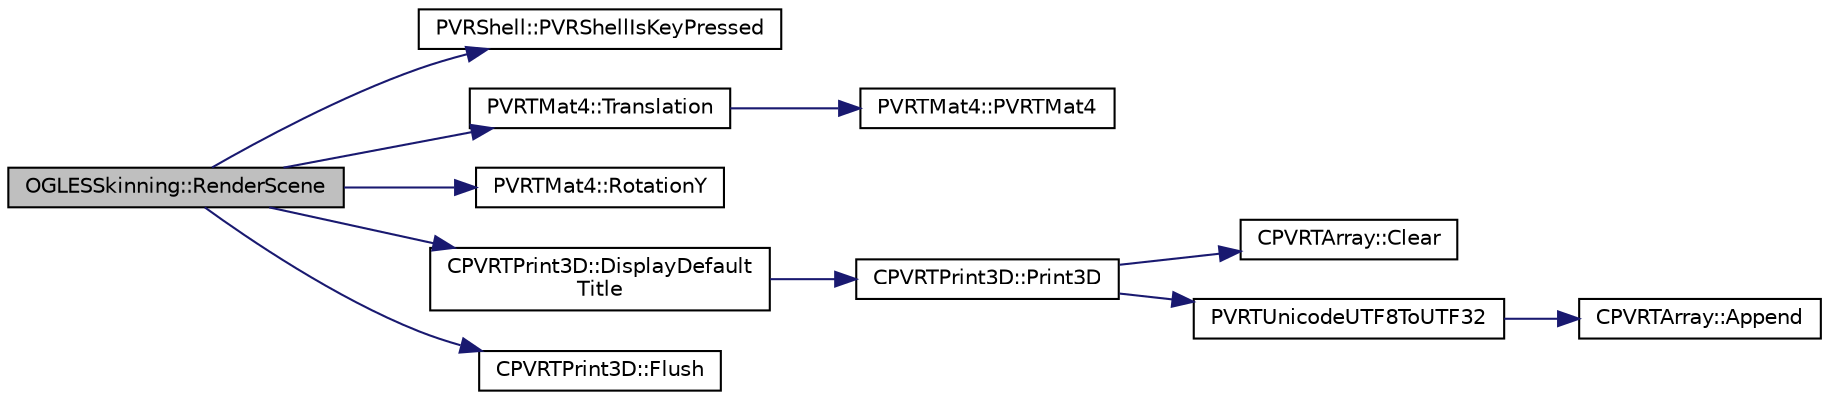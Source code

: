 digraph "OGLESSkinning::RenderScene"
{
  edge [fontname="Helvetica",fontsize="10",labelfontname="Helvetica",labelfontsize="10"];
  node [fontname="Helvetica",fontsize="10",shape=record];
  rankdir="LR";
  Node1 [label="OGLESSkinning::RenderScene",height=0.2,width=0.4,color="black", fillcolor="grey75", style="filled", fontcolor="black"];
  Node1 -> Node2 [color="midnightblue",fontsize="10",style="solid",fontname="Helvetica"];
  Node2 [label="PVRShell::PVRShellIsKeyPressed",height=0.2,width=0.4,color="black", fillcolor="white", style="filled",URL="$class_p_v_r_shell.html#a3771f847321dbc7aa5a9d8647c49b38b",tooltip="Check if a key was pressed. "];
  Node1 -> Node3 [color="midnightblue",fontsize="10",style="solid",fontname="Helvetica"];
  Node3 [label="PVRTMat4::Translation",height=0.2,width=0.4,color="black", fillcolor="white", style="filled",URL="$struct_p_v_r_t_mat4.html#ac8394275725110b7ad5f14d05fd4d1fe",tooltip="Calculates a 4x4 matrix corresponding to a transformation of tx, ty and tz distance in each axis..."];
  Node3 -> Node4 [color="midnightblue",fontsize="10",style="solid",fontname="Helvetica"];
  Node4 [label="PVRTMat4::PVRTMat4",height=0.2,width=0.4,color="black", fillcolor="white", style="filled",URL="$struct_p_v_r_t_mat4.html#a92e508e35266fed4b96b2e26249ecb06",tooltip="Blank constructor. "];
  Node1 -> Node5 [color="midnightblue",fontsize="10",style="solid",fontname="Helvetica"];
  Node5 [label="PVRTMat4::RotationY",height=0.2,width=0.4,color="black", fillcolor="white", style="filled",URL="$struct_p_v_r_t_mat4.html#ae963b3a45f031ed3eb6c56f4ce9e5426",tooltip="Calculates a matrix corresponding to a rotation of angle degrees about the Y axis. "];
  Node1 -> Node6 [color="midnightblue",fontsize="10",style="solid",fontname="Helvetica"];
  Node6 [label="CPVRTPrint3D::DisplayDefault\lTitle",height=0.2,width=0.4,color="black", fillcolor="white", style="filled",URL="$class_c_p_v_r_t_print3_d.html#a2bccb1ef64d69a433696094987799d79",tooltip="Creates a default title with predefined position and colours. It displays as well company logos when ..."];
  Node6 -> Node7 [color="midnightblue",fontsize="10",style="solid",fontname="Helvetica"];
  Node7 [label="CPVRTPrint3D::Print3D",height=0.2,width=0.4,color="black", fillcolor="white", style="filled",URL="$class_c_p_v_r_t_print3_d.html#afd98a5ba4e3f9183ceb615566a64f843",tooltip="Display 3D text on screen. CPVRTPrint3D::SetTextures(...) must have been called beforehand. This function accepts formatting in the printf way. "];
  Node7 -> Node8 [color="midnightblue",fontsize="10",style="solid",fontname="Helvetica"];
  Node8 [label="CPVRTArray::Clear",height=0.2,width=0.4,color="black", fillcolor="white", style="filled",URL="$class_c_p_v_r_t_array.html#ad1e3c37b05d484c9e5598899d6611440",tooltip="Clears the array. "];
  Node7 -> Node9 [color="midnightblue",fontsize="10",style="solid",fontname="Helvetica"];
  Node9 [label="PVRTUnicodeUTF8ToUTF32",height=0.2,width=0.4,color="black", fillcolor="white", style="filled",URL="$_p_v_r_t_unicode_8h.html#a54150f433be76ed547efa36329d48341",tooltip="Decodes a UTF8-encoded string in to Unicode code points (UTF32). If pUTF8 is not null terminated..."];
  Node9 -> Node10 [color="midnightblue",fontsize="10",style="solid",fontname="Helvetica"];
  Node10 [label="CPVRTArray::Append",height=0.2,width=0.4,color="black", fillcolor="white", style="filled",URL="$class_c_p_v_r_t_array.html#a1af5aeb05badf2783dbc7ec5b98cead2",tooltip="Appends an element to the end of the array, expanding it if necessary. "];
  Node1 -> Node11 [color="midnightblue",fontsize="10",style="solid",fontname="Helvetica"];
  Node11 [label="CPVRTPrint3D::Flush",height=0.2,width=0.4,color="black", fillcolor="white", style="filled",URL="$class_c_p_v_r_t_print3_d.html#ad7d1d707351cc84ec0614487e4acc6b1",tooltip="Flushes all the print text commands. "];
}
